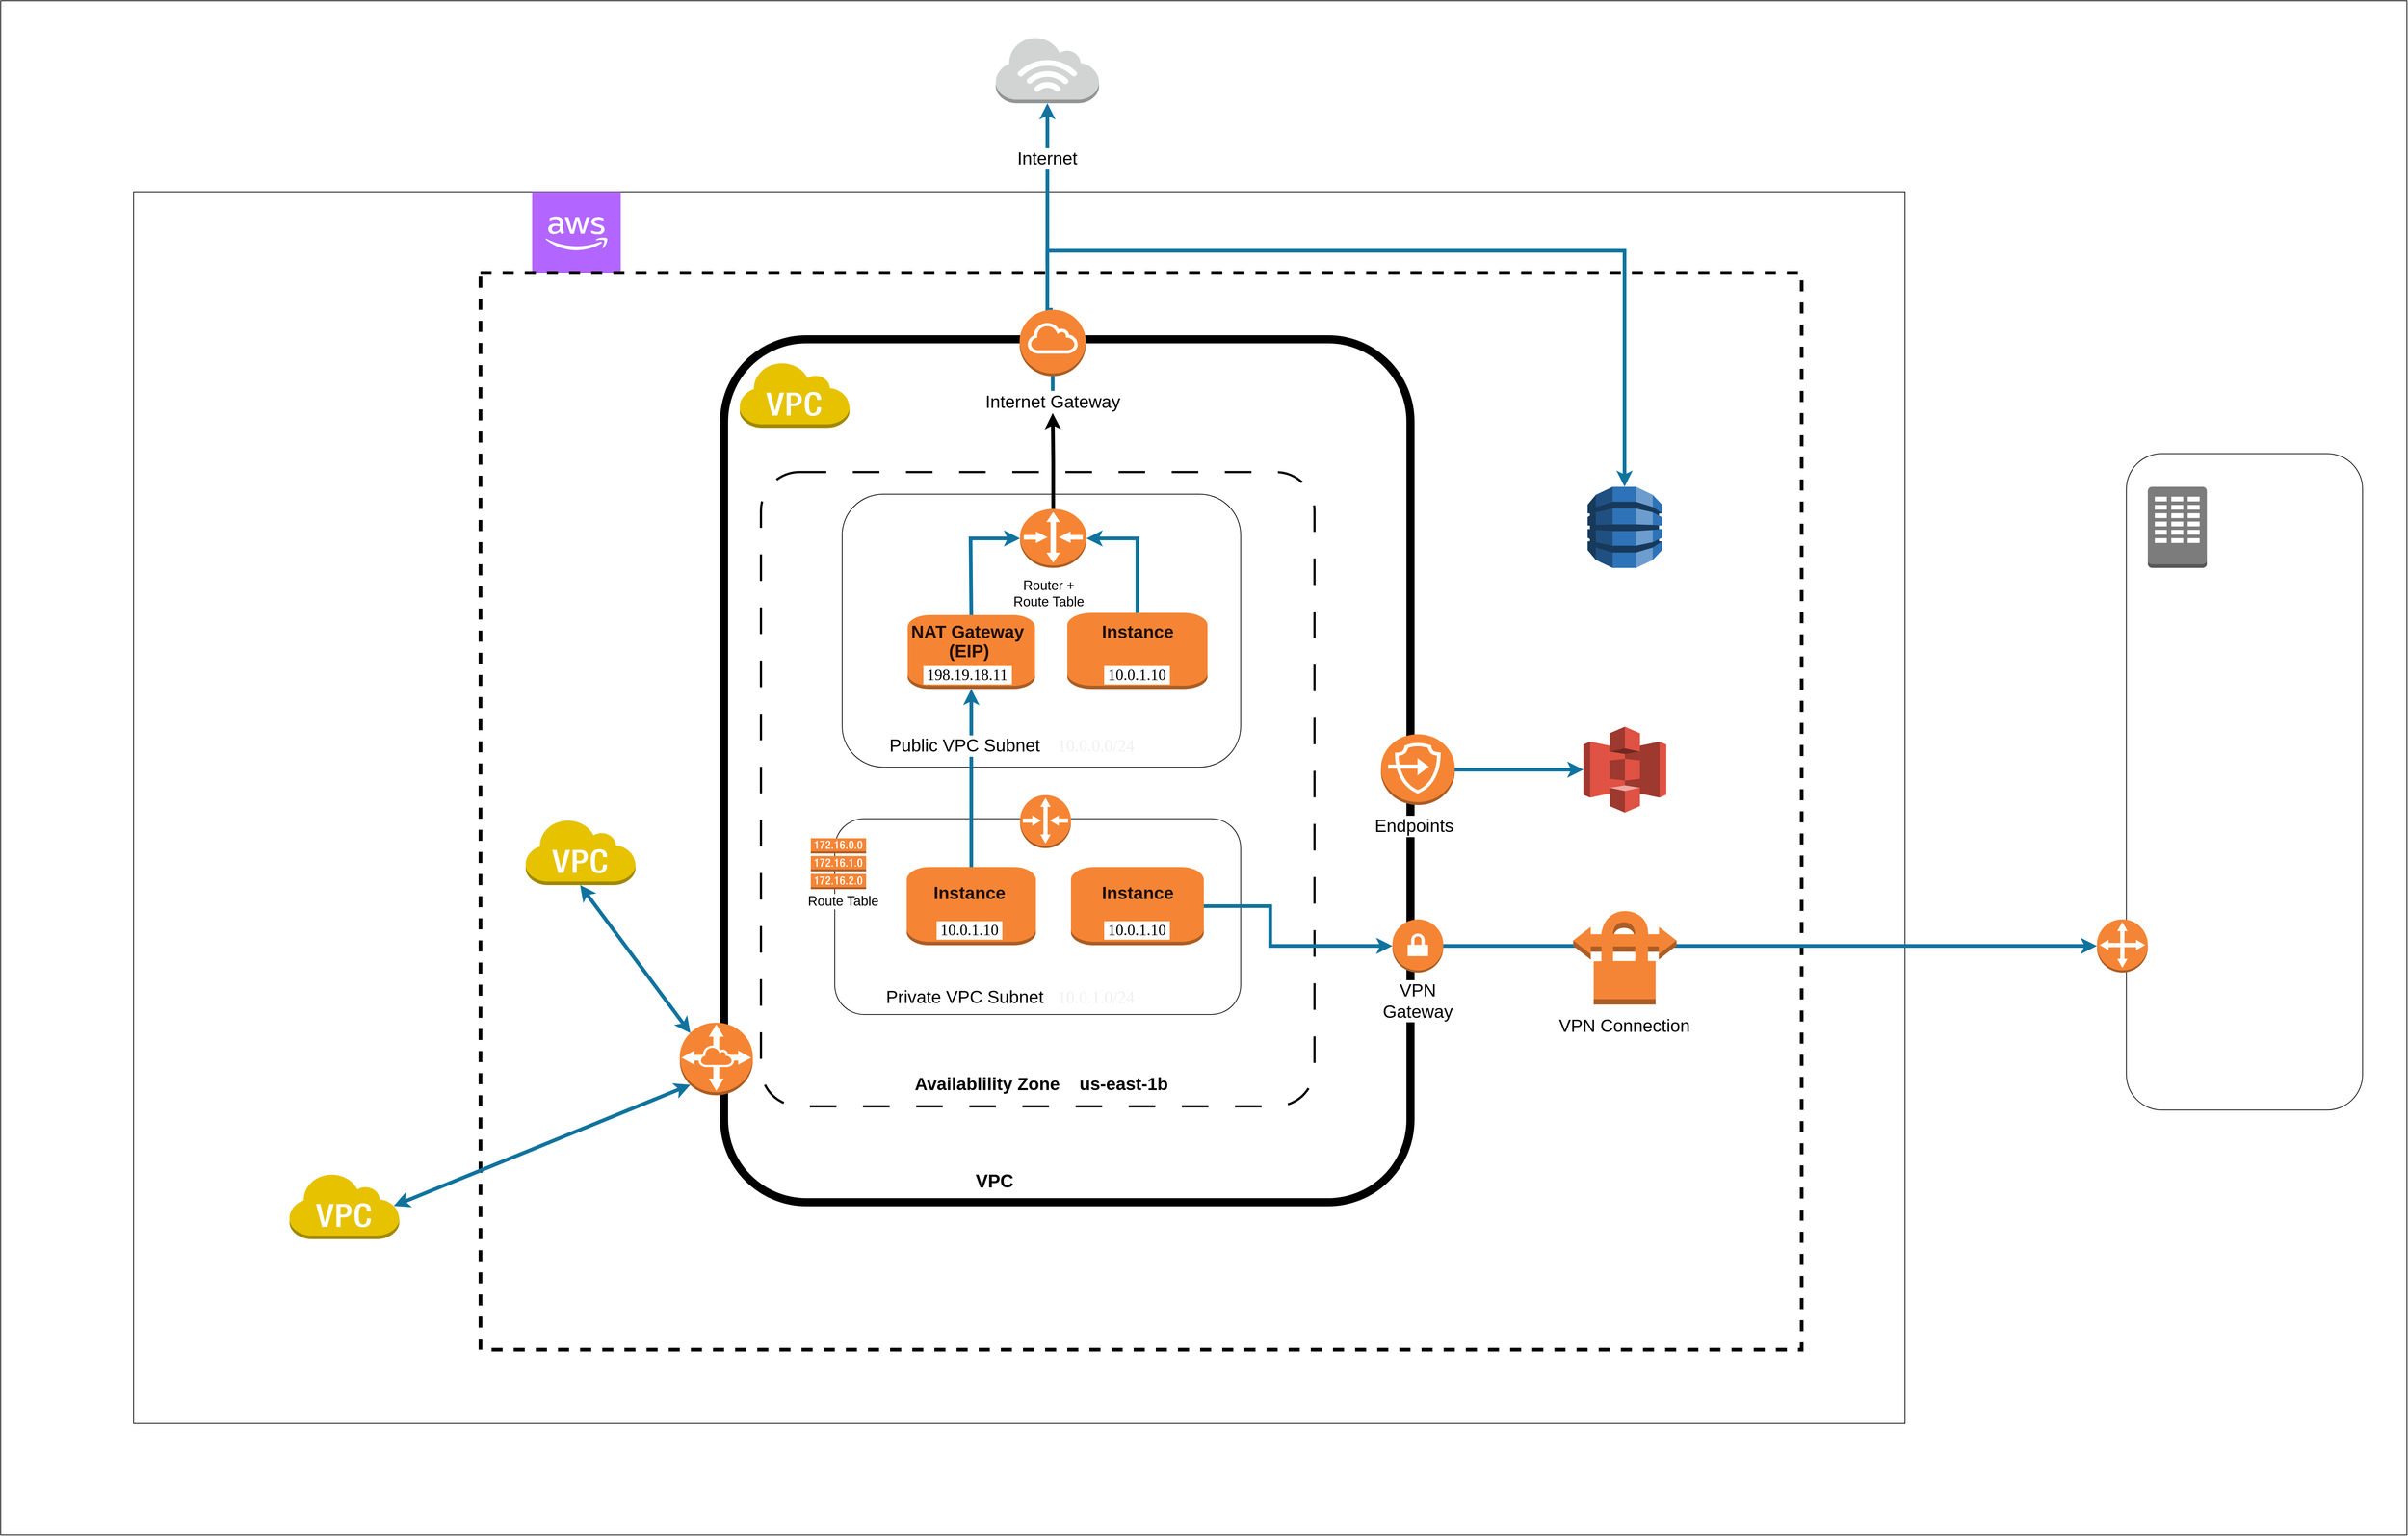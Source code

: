 <mxfile version="20.8.10" type="device"><diagram name="Page-1" id="URn1iFAqSLyR7qsooxWt"><mxGraphModel dx="3119" dy="2583" grid="1" gridSize="10" guides="1" tooltips="1" connect="1" arrows="1" fold="1" page="1" pageScale="1" pageWidth="850" pageHeight="1100" math="0" shadow="0"><root><mxCell id="0"/><mxCell id="1" parent="0"/><mxCell id="OFuZoDjixB0MtBA0XgPC-72" value="" style="rounded=0;whiteSpace=wrap;html=1;labelBackgroundColor=default;labelBorderColor=default;strokeColor=#040301;fontFamily=Helvetica;fontSize=18;fontColor=#FFFFFF;movable=1;resizable=1;rotatable=1;deletable=1;editable=1;connectable=1;" vertex="1" parent="1"><mxGeometry x="-840" y="-539" width="3260" height="2080" as="geometry"/></mxCell><mxCell id="OFuZoDjixB0MtBA0XgPC-3" value="s" style="rounded=0;whiteSpace=wrap;html=1;movable=1;resizable=1;rotatable=1;deletable=1;editable=1;connectable=1;" vertex="1" parent="1"><mxGeometry x="-660" y="-280" width="2400" height="1670" as="geometry"/></mxCell><mxCell id="OFuZoDjixB0MtBA0XgPC-1" value="" style="outlineConnect=0;dashed=0;verticalLabelPosition=bottom;verticalAlign=top;align=center;html=1;shape=mxgraph.aws3.cloud_2;fillColor=#B266FF;gradientColor=none;movable=1;resizable=1;rotatable=1;deletable=1;editable=1;connectable=1;" vertex="1" parent="1"><mxGeometry x="-120" y="-280" width="120" height="110" as="geometry"/></mxCell><mxCell id="OFuZoDjixB0MtBA0XgPC-4" value="" style="rounded=0;whiteSpace=wrap;html=1;dashed=1;perimeterSpacing=2;strokeWidth=5;movable=1;resizable=1;rotatable=1;deletable=1;editable=1;connectable=1;" vertex="1" parent="1"><mxGeometry x="-190" y="-170" width="1790" height="1460" as="geometry"/></mxCell><mxCell id="OFuZoDjixB0MtBA0XgPC-8" value="" style="outlineConnect=0;dashed=0;verticalLabelPosition=bottom;verticalAlign=top;align=center;html=1;shape=mxgraph.aws3.internet_3;fillColor=#D2D3D3;gradientColor=none;movable=1;resizable=1;rotatable=1;deletable=1;editable=1;connectable=1;" vertex="1" parent="1"><mxGeometry x="508.16" y="-490" width="139.87" height="90" as="geometry"/></mxCell><mxCell id="OFuZoDjixB0MtBA0XgPC-13" value="s" style="rounded=1;whiteSpace=wrap;html=1;fontFamily=VT323;fontSource=https%3A%2F%2Ffonts.googleapis.com%2Fcss%3Ffamily%3DVT323;arcSize=12;strokeWidth=11;movable=1;resizable=1;rotatable=1;deletable=1;editable=1;connectable=1;" vertex="1" parent="1"><mxGeometry x="140" y="-80" width="930" height="1170" as="geometry"/></mxCell><mxCell id="OFuZoDjixB0MtBA0XgPC-14" value="" style="outlineConnect=0;dashed=0;verticalLabelPosition=bottom;verticalAlign=top;align=center;html=1;shape=mxgraph.aws3.virtual_private_cloud;fillColor=#E6C200;fontColor=#000000;strokeColor=#E6C200;movable=1;resizable=1;rotatable=1;deletable=1;editable=1;connectable=1;" vertex="1" parent="1"><mxGeometry x="160" y="-50" width="150" height="90" as="geometry"/></mxCell><mxCell id="OFuZoDjixB0MtBA0XgPC-15" value="" style="rounded=1;whiteSpace=wrap;html=1;dashed=1;dashPattern=12 12;arcSize=7;strokeWidth=3;movable=1;resizable=1;rotatable=1;deletable=1;editable=1;connectable=1;" vertex="1" parent="1"><mxGeometry x="190" y="100" width="750" height="860" as="geometry"/></mxCell><mxCell id="OFuZoDjixB0MtBA0XgPC-17" value="" style="rounded=1;whiteSpace=wrap;html=1;movable=1;resizable=1;rotatable=1;deletable=1;editable=1;connectable=1;" vertex="1" parent="1"><mxGeometry x="290" y="570" width="550" height="265.5" as="geometry"/></mxCell><mxCell id="OFuZoDjixB0MtBA0XgPC-16" value="" style="rounded=1;whiteSpace=wrap;html=1;movable=1;resizable=1;rotatable=1;deletable=1;editable=1;connectable=1;" vertex="1" parent="1"><mxGeometry x="300" y="130" width="540" height="370" as="geometry"/></mxCell><mxCell id="OFuZoDjixB0MtBA0XgPC-19" value="Private VPC Subnet&amp;nbsp;" style="text;html=1;strokeColor=none;fillColor=none;align=center;verticalAlign=middle;whiteSpace=wrap;rounded=0;strokeWidth=2;fontSize=24;movable=1;resizable=1;rotatable=1;deletable=1;editable=1;connectable=1;" vertex="1" parent="1"><mxGeometry x="349.25" y="802" width="240.75" height="20" as="geometry"/></mxCell><mxCell id="OFuZoDjixB0MtBA0XgPC-20" value="" style="outlineConnect=0;dashed=0;verticalLabelPosition=bottom;verticalAlign=top;align=center;html=1;shape=mxgraph.aws3.instance;fillColor=#F58534;gradientColor=none;movable=1;resizable=1;rotatable=1;deletable=1;editable=1;connectable=1;" vertex="1" parent="1"><mxGeometry x="388.75" y="294" width="172.5" height="100" as="geometry"/></mxCell><mxCell id="OFuZoDjixB0MtBA0XgPC-22" value="&lt;font color=&quot;#210d0d&quot; style=&quot;font-size: 24px;&quot;&gt;&lt;b style=&quot;font-size: 24px;&quot;&gt;NAT Gateway&lt;/b&gt;&lt;/font&gt;" style="text;html=1;align=center;verticalAlign=middle;whiteSpace=wrap;rounded=0;fontSize=24;movable=1;resizable=1;rotatable=1;deletable=1;editable=1;connectable=1;" vertex="1" parent="1"><mxGeometry x="384.61" y="306.5" width="170" height="21" as="geometry"/></mxCell><mxCell id="OFuZoDjixB0MtBA0XgPC-24" value="&lt;font color=&quot;#210d0d&quot; style=&quot;font-size: 24px;&quot;&gt;&lt;b style=&quot;font-size: 24px;&quot;&gt;(EIP)&lt;/b&gt;&lt;/font&gt;" style="text;html=1;align=center;verticalAlign=middle;whiteSpace=wrap;rounded=0;fontSize=24;movable=1;resizable=1;rotatable=1;deletable=1;editable=1;connectable=1;" vertex="1" parent="1"><mxGeometry x="446.45" y="337" width="52.11" height="11" as="geometry"/></mxCell><mxCell id="OFuZoDjixB0MtBA0XgPC-25" value="" style="outlineConnect=0;dashed=0;verticalLabelPosition=bottom;verticalAlign=top;align=center;html=1;shape=mxgraph.aws3.instance;fillColor=#F58534;gradientColor=none;movable=1;resizable=1;rotatable=1;deletable=1;editable=1;connectable=1;" vertex="1" parent="1"><mxGeometry x="605" y="291" width="190" height="103" as="geometry"/></mxCell><mxCell id="OFuZoDjixB0MtBA0XgPC-6" value="Availablility Zone&amp;nbsp; &amp;nbsp; us-east-1b" style="text;html=1;strokeColor=none;fillColor=none;align=center;verticalAlign=middle;whiteSpace=wrap;rounded=0;fontStyle=1;fontSize=24;movable=1;resizable=1;rotatable=1;deletable=1;editable=1;connectable=1;" vertex="1" parent="1"><mxGeometry x="397.12" y="920" width="345.76" height="20" as="geometry"/></mxCell><mxCell id="OFuZoDjixB0MtBA0XgPC-28" value="&lt;font size=&quot;1&quot; color=&quot;#210d0d&quot;&gt;&lt;b style=&quot;font-size: 24px;&quot;&gt;Instance&lt;/b&gt;&lt;/font&gt;" style="text;html=1;align=center;verticalAlign=middle;whiteSpace=wrap;rounded=0;movable=1;resizable=1;rotatable=1;deletable=1;editable=1;connectable=1;" vertex="1" parent="1"><mxGeometry x="657.5" y="306.5" width="85" height="21" as="geometry"/></mxCell><mxCell id="OFuZoDjixB0MtBA0XgPC-30" value="&lt;font style=&quot;font-size: 21px;&quot;&gt;&amp;nbsp;10.0.1.10&amp;nbsp;&lt;br style=&quot;font-size: 21px;&quot;&gt;&lt;/font&gt;" style="text;html=1;strokeColor=none;fillColor=none;align=center;verticalAlign=middle;whiteSpace=wrap;rounded=0;labelBackgroundColor=default;fontFamily=VT323;fontSource=https%3A%2F%2Ffonts.googleapis.com%2Fcss%3Ffamily%3DVT323;fontSize=21;movable=1;resizable=1;rotatable=1;deletable=1;editable=1;connectable=1;" vertex="1" parent="1"><mxGeometry x="664.35" y="369.75" width="71.31" height="11" as="geometry"/></mxCell><mxCell id="OFuZoDjixB0MtBA0XgPC-32" value="&lt;font style=&quot;font-size: 21px;&quot;&gt;&amp;nbsp;198.19.18.11&amp;nbsp;&lt;br style=&quot;font-size: 21px;&quot;&gt;&lt;/font&gt;" style="text;html=1;strokeColor=none;fillColor=none;align=center;verticalAlign=middle;whiteSpace=wrap;rounded=0;labelBackgroundColor=default;fontFamily=VT323;fontSource=https%3A%2F%2Ffonts.googleapis.com%2Fcss%3Ffamily%3DVT323;fontSize=21;movable=1;resizable=1;rotatable=1;deletable=1;editable=1;connectable=1;" vertex="1" parent="1"><mxGeometry x="433.96" y="369.75" width="71.31" height="11" as="geometry"/></mxCell><mxCell id="OFuZoDjixB0MtBA0XgPC-33" value="10.0.0.0/24" style="text;html=1;strokeColor=none;fillColor=none;align=center;verticalAlign=middle;whiteSpace=wrap;rounded=0;fontSize=23;fontFamily=VT323;fontColor=#F0F0F0;labelBackgroundColor=default;movable=1;resizable=1;rotatable=1;deletable=1;editable=1;connectable=1;" vertex="1" parent="1"><mxGeometry x="613.53" y="461.5" width="60" height="18" as="geometry"/></mxCell><mxCell id="OFuZoDjixB0MtBA0XgPC-34" value="10.0.1.0/24" style="text;html=1;strokeColor=none;fillColor=none;align=center;verticalAlign=middle;whiteSpace=wrap;rounded=0;fontSize=23;fontFamily=VT323;fontColor=#F0F0F0;labelBackgroundColor=default;movable=1;resizable=1;rotatable=1;deletable=1;editable=1;connectable=1;" vertex="1" parent="1"><mxGeometry x="613.53" y="803" width="60" height="18" as="geometry"/></mxCell><mxCell id="OFuZoDjixB0MtBA0XgPC-36" value="" style="outlineConnect=0;dashed=0;verticalLabelPosition=bottom;verticalAlign=top;align=center;html=1;shape=mxgraph.aws3.instance;fillColor=#F58534;gradientColor=none;movable=1;resizable=1;rotatable=1;deletable=1;editable=1;connectable=1;" vertex="1" parent="1"><mxGeometry x="387.5" y="635.5" width="175" height="106" as="geometry"/></mxCell><mxCell id="OFuZoDjixB0MtBA0XgPC-37" value="&lt;font color=&quot;#210d0d&quot; style=&quot;font-size: 24px;&quot;&gt;&lt;b style=&quot;font-size: 24px;&quot;&gt;Instance&lt;/b&gt;&lt;/font&gt;" style="text;html=1;align=center;verticalAlign=middle;whiteSpace=wrap;rounded=0;fontSize=24;movable=1;resizable=1;rotatable=1;deletable=1;editable=1;connectable=1;" vertex="1" parent="1"><mxGeometry x="430" y="660" width="85" height="21" as="geometry"/></mxCell><mxCell id="OFuZoDjixB0MtBA0XgPC-38" value="&lt;font style=&quot;font-size: 21px;&quot;&gt;&amp;nbsp;10.0.1.10&amp;nbsp;&lt;br style=&quot;font-size: 21px;&quot;&gt;&lt;/font&gt;" style="text;html=1;strokeColor=none;fillColor=none;align=center;verticalAlign=middle;whiteSpace=wrap;rounded=0;labelBackgroundColor=default;fontFamily=VT323;fontSource=https%3A%2F%2Ffonts.googleapis.com%2Fcss%3Ffamily%3DVT323;fontSize=21;movable=1;resizable=1;rotatable=1;deletable=1;editable=1;connectable=1;" vertex="1" parent="1"><mxGeometry x="436.85" y="715.5" width="71.31" height="11" as="geometry"/></mxCell><mxCell id="OFuZoDjixB0MtBA0XgPC-115" style="edgeStyle=orthogonalEdgeStyle;rounded=0;orthogonalLoop=1;jettySize=auto;html=1;exitX=1;exitY=0.5;exitDx=0;exitDy=0;exitPerimeter=0;entryX=0;entryY=0.5;entryDx=0;entryDy=0;entryPerimeter=0;strokeWidth=5;fontFamily=Helvetica;fontSize=24;fontColor=#FFFFFF;fillColor=#b1ddf0;strokeColor=#10739e;movable=1;resizable=1;rotatable=1;deletable=1;editable=1;connectable=1;" edge="1" parent="1" source="OFuZoDjixB0MtBA0XgPC-46" target="OFuZoDjixB0MtBA0XgPC-51"><mxGeometry relative="1" as="geometry"><Array as="points"><mxPoint x="880" y="689"/><mxPoint x="880" y="743"/></Array></mxGeometry></mxCell><mxCell id="OFuZoDjixB0MtBA0XgPC-46" value="" style="outlineConnect=0;dashed=0;verticalLabelPosition=bottom;verticalAlign=top;align=center;html=1;shape=mxgraph.aws3.instance;fillColor=#F58534;gradientColor=none;movable=1;resizable=1;rotatable=1;deletable=1;editable=1;connectable=1;" vertex="1" parent="1"><mxGeometry x="610" y="635.5" width="180" height="106" as="geometry"/></mxCell><mxCell id="OFuZoDjixB0MtBA0XgPC-47" value="&lt;font style=&quot;font-size: 21px;&quot;&gt;&amp;nbsp;10.0.1.10&amp;nbsp;&lt;br style=&quot;font-size: 21px;&quot;&gt;&lt;/font&gt;" style="text;html=1;strokeColor=none;fillColor=none;align=center;verticalAlign=middle;whiteSpace=wrap;rounded=0;labelBackgroundColor=default;fontFamily=VT323;fontSource=https%3A%2F%2Ffonts.googleapis.com%2Fcss%3Ffamily%3DVT323;fontSize=21;movable=1;resizable=1;rotatable=1;deletable=1;editable=1;connectable=1;" vertex="1" parent="1"><mxGeometry x="664.35" y="715.5" width="71.31" height="11" as="geometry"/></mxCell><mxCell id="OFuZoDjixB0MtBA0XgPC-48" value="&lt;font color=&quot;#210d0d&quot; style=&quot;font-size: 24px;&quot;&gt;&lt;b style=&quot;font-size: 24px;&quot;&gt;Instance&lt;/b&gt;&lt;/font&gt;" style="text;html=1;align=center;verticalAlign=middle;whiteSpace=wrap;rounded=0;fontSize=24;movable=1;resizable=1;rotatable=1;deletable=1;editable=1;connectable=1;" vertex="1" parent="1"><mxGeometry x="657.5" y="660" width="85" height="21" as="geometry"/></mxCell><mxCell id="OFuZoDjixB0MtBA0XgPC-49" value="" style="outlineConnect=0;dashed=0;verticalLabelPosition=bottom;verticalAlign=top;align=center;html=1;shape=mxgraph.aws3.dynamo_db;fillColor=#2E73B8;gradientColor=none;labelBackgroundColor=#fcfcfc;labelBorderColor=default;fontFamily=VT323;fontSource=https%3A%2F%2Ffonts.googleapis.com%2Fcss%3Ffamily%3DVT323;fontSize=18;fontColor=#050000;movable=1;resizable=1;rotatable=1;deletable=1;editable=1;connectable=1;" vertex="1" parent="1"><mxGeometry x="1309.99" y="120" width="100.94" height="110" as="geometry"/></mxCell><mxCell id="OFuZoDjixB0MtBA0XgPC-50" value="" style="outlineConnect=0;dashed=0;verticalLabelPosition=bottom;verticalAlign=top;align=center;html=1;shape=mxgraph.aws3.s3;fillColor=#E05243;gradientColor=none;labelBackgroundColor=#fcfcfc;labelBorderColor=default;fontFamily=VT323;fontSource=https%3A%2F%2Ffonts.googleapis.com%2Fcss%3Ffamily%3DVT323;fontSize=18;fontColor=#050000;movable=1;resizable=1;rotatable=1;deletable=1;editable=1;connectable=1;" vertex="1" parent="1"><mxGeometry x="1304.34" y="445.25" width="112.25" height="116.5" as="geometry"/></mxCell><mxCell id="OFuZoDjixB0MtBA0XgPC-63" style="edgeStyle=orthogonalEdgeStyle;rounded=0;orthogonalLoop=1;jettySize=auto;html=1;exitX=1;exitY=0.5;exitDx=0;exitDy=0;exitPerimeter=0;entryX=0;entryY=0.5;entryDx=0;entryDy=0;entryPerimeter=0;fontFamily=VT323;fontSource=https%3A%2F%2Ffonts.googleapis.com%2Fcss%3Ffamily%3DVT323;fontSize=22;fontColor=#FFFFFF;fontStyle=1;strokeWidth=5;fillColor=#b1ddf0;strokeColor=#10739e;movable=1;resizable=1;rotatable=1;deletable=1;editable=1;connectable=1;" edge="1" parent="1" source="OFuZoDjixB0MtBA0XgPC-51" target="OFuZoDjixB0MtBA0XgPC-53"><mxGeometry relative="1" as="geometry"/></mxCell><mxCell id="OFuZoDjixB0MtBA0XgPC-51" value="" style="outlineConnect=0;dashed=0;verticalLabelPosition=bottom;verticalAlign=top;align=center;html=1;shape=mxgraph.aws3.vpn_gateway;fillColor=#F58534;gradientColor=none;labelBackgroundColor=#fcfcfc;labelBorderColor=default;fontFamily=VT323;fontSource=https%3A%2F%2Ffonts.googleapis.com%2Fcss%3Ffamily%3DVT323;fontSize=18;fontColor=#050000;movable=1;resizable=1;rotatable=1;deletable=1;editable=1;connectable=1;" vertex="1" parent="1"><mxGeometry x="1045.5" y="706.5" width="69" height="72" as="geometry"/></mxCell><mxCell id="OFuZoDjixB0MtBA0XgPC-52" value="" style="outlineConnect=0;dashed=0;verticalLabelPosition=bottom;verticalAlign=top;align=center;html=1;shape=mxgraph.aws3.vpn_connection;fillColor=#F58536;gradientColor=none;labelBackgroundColor=#fcfcfc;labelBorderColor=default;fontFamily=VT323;fontSource=https%3A%2F%2Ffonts.googleapis.com%2Fcss%3Ffamily%3DVT323;fontSize=18;fontColor=#050000;movable=1;resizable=1;rotatable=1;deletable=1;editable=1;connectable=1;" vertex="1" parent="1"><mxGeometry x="1290.47" y="692" width="140" height="130" as="geometry"/></mxCell><mxCell id="OFuZoDjixB0MtBA0XgPC-54" value="" style="rounded=1;whiteSpace=wrap;html=1;labelBackgroundColor=#fcfcfc;labelBorderColor=default;fontFamily=VT323;fontSource=https%3A%2F%2Ffonts.googleapis.com%2Fcss%3Ffamily%3DVT323;fontSize=18;fontColor=#050000;movable=1;resizable=1;rotatable=1;deletable=1;editable=1;connectable=1;" vertex="1" parent="1"><mxGeometry x="2040" y="75" width="320" height="890" as="geometry"/></mxCell><mxCell id="OFuZoDjixB0MtBA0XgPC-53" value="" style="outlineConnect=0;dashed=0;verticalLabelPosition=bottom;verticalAlign=top;align=center;html=1;shape=mxgraph.aws3.customer_gateway;fillColor=#F58536;gradientColor=none;labelBackgroundColor=#fcfcfc;labelBorderColor=default;fontFamily=VT323;fontSource=https%3A%2F%2Ffonts.googleapis.com%2Fcss%3Ffamily%3DVT323;fontSize=18;fontColor=#050000;movable=1;resizable=1;rotatable=1;deletable=1;editable=1;connectable=1;" vertex="1" parent="1"><mxGeometry x="2000" y="706.5" width="69" height="72" as="geometry"/></mxCell><mxCell id="OFuZoDjixB0MtBA0XgPC-57" value="" style="outlineConnect=0;dashed=0;verticalLabelPosition=bottom;verticalAlign=top;align=center;html=1;shape=mxgraph.aws3.route_table;fillColor=#F58536;gradientColor=none;labelBackgroundColor=#fcfcfc;labelBorderColor=default;fontFamily=VT323;fontSource=https%3A%2F%2Ffonts.googleapis.com%2Fcss%3Ffamily%3DVT323;fontSize=18;fontColor=#050000;movable=1;resizable=1;rotatable=1;deletable=1;editable=1;connectable=1;" vertex="1" parent="1"><mxGeometry x="257.5" y="596.5" width="75" height="69" as="geometry"/></mxCell><mxCell id="OFuZoDjixB0MtBA0XgPC-58" value="VPC&amp;nbsp;" style="text;html=1;strokeColor=none;fillColor=none;align=center;verticalAlign=middle;whiteSpace=wrap;rounded=0;fontStyle=1;fontSize=25;movable=1;resizable=1;rotatable=1;deletable=1;editable=1;connectable=1;" vertex="1" parent="1"><mxGeometry x="486.81" y="1050" width="46.41" height="20" as="geometry"/></mxCell><mxCell id="OFuZoDjixB0MtBA0XgPC-60" value="10.0.0.0/16" style="text;html=1;strokeColor=none;fillColor=none;align=center;verticalAlign=middle;whiteSpace=wrap;rounded=0;fontSize=32;fontFamily=VT323;fontColor=#FFFFFF;movable=1;resizable=1;rotatable=1;deletable=1;editable=1;connectable=1;" vertex="1" parent="1"><mxGeometry x="591.03" y="1045" width="105" height="30" as="geometry"/></mxCell><mxCell id="OFuZoDjixB0MtBA0XgPC-69" value="Route Table" style="text;html=1;fillColor=none;align=center;verticalAlign=middle;whiteSpace=wrap;rounded=0;fontSize=18;fontFamily=Helvetica;labelBackgroundColor=default;movable=1;resizable=1;rotatable=1;deletable=1;editable=1;connectable=1;" vertex="1" parent="1"><mxGeometry x="250" y="666.5" width="102.5" height="30" as="geometry"/></mxCell><mxCell id="OFuZoDjixB0MtBA0XgPC-82" value="Router + Route Table" style="text;html=1;fillColor=none;align=center;verticalAlign=middle;whiteSpace=wrap;rounded=0;fontSize=18;fontFamily=Helvetica;labelBackgroundColor=default;movable=1;resizable=1;rotatable=1;deletable=1;editable=1;connectable=1;" vertex="1" parent="1"><mxGeometry x="528.5" y="250" width="101.5" height="30" as="geometry"/></mxCell><mxCell id="OFuZoDjixB0MtBA0XgPC-84" value="us-east1-region" style="text;html=1;strokeColor=none;fillColor=none;align=center;verticalAlign=middle;whiteSpace=wrap;rounded=0;fontSize=24;fontFamily=Helvetica;fontColor=#FFFFFF;movable=1;resizable=1;rotatable=1;deletable=1;editable=1;connectable=1;" vertex="1" parent="1"><mxGeometry x="692.82" y="1230" width="234.35" height="30" as="geometry"/></mxCell><mxCell id="OFuZoDjixB0MtBA0XgPC-90" style="edgeStyle=orthogonalEdgeStyle;rounded=0;orthogonalLoop=1;jettySize=auto;html=1;exitX=1;exitY=0.5;exitDx=0;exitDy=0;exitPerimeter=0;entryX=0.5;entryY=1;entryDx=0;entryDy=0;fontFamily=VT323;fontSource=https%3A%2F%2Ffonts.googleapis.com%2Fcss%3Ffamily%3DVT323;fontSize=22;fontColor=#FFFFFF;fontStyle=1;strokeWidth=5;fillColor=#b1ddf0;strokeColor=#10739e;entryPerimeter=0;startArrow=none;movable=1;resizable=1;rotatable=1;deletable=1;editable=1;connectable=1;" edge="1" parent="1" source="OFuZoDjixB0MtBA0XgPC-9" target="OFuZoDjixB0MtBA0XgPC-8"><mxGeometry relative="1" as="geometry"><mxPoint x="579.0" y="50.0" as="sourcePoint"/><mxPoint x="970" y="50.0" as="targetPoint"/><Array as="points"><mxPoint x="578" y="-325"/></Array></mxGeometry></mxCell><mxCell id="OFuZoDjixB0MtBA0XgPC-94" style="edgeStyle=orthogonalEdgeStyle;rounded=0;orthogonalLoop=1;jettySize=auto;html=1;exitX=0.5;exitY=0;exitDx=0;exitDy=0;exitPerimeter=0;entryX=0.5;entryY=1;entryDx=0;entryDy=0;entryPerimeter=0;fontFamily=VT323;fontSource=https%3A%2F%2Ffonts.googleapis.com%2Fcss%3Ffamily%3DVT323;fontSize=22;fontColor=#FFFFFF;fontStyle=1;strokeWidth=5;fillColor=#b1ddf0;strokeColor=#10739e;movable=1;resizable=1;rotatable=1;deletable=1;editable=1;connectable=1;" edge="1" parent="1" source="OFuZoDjixB0MtBA0XgPC-36" target="OFuZoDjixB0MtBA0XgPC-20"><mxGeometry relative="1" as="geometry"><mxPoint x="436.85" y="579.23" as="sourcePoint"/><mxPoint x="867.85" y="579.23" as="targetPoint"/></mxGeometry></mxCell><mxCell id="OFuZoDjixB0MtBA0XgPC-18" value="Public VPC Subnet&amp;nbsp;" style="text;html=1;strokeColor=none;fillColor=none;align=center;verticalAlign=middle;whiteSpace=wrap;rounded=0;fontSize=24;labelBackgroundColor=default;movable=1;resizable=1;rotatable=1;deletable=1;editable=1;connectable=1;" vertex="1" parent="1"><mxGeometry x="352.13" y="455.5" width="235" height="30" as="geometry"/></mxCell><mxCell id="OFuZoDjixB0MtBA0XgPC-95" value="" style="edgeStyle=orthogonalEdgeStyle;rounded=0;orthogonalLoop=1;jettySize=auto;html=1;exitX=0.5;exitY=0;exitDx=0;exitDy=0;exitPerimeter=0;entryX=0.5;entryY=1;entryDx=0;entryDy=0;fontFamily=VT323;fontSource=https%3A%2F%2Ffonts.googleapis.com%2Fcss%3Ffamily%3DVT323;fontSize=22;fontColor=#FFFFFF;fontStyle=1;strokeWidth=5;fillColor=#b1ddf0;strokeColor=#10739e;entryPerimeter=0;endArrow=none;startArrow=none;movable=1;resizable=1;rotatable=1;deletable=1;editable=1;connectable=1;" edge="1" parent="1" source="OFuZoDjixB0MtBA0XgPC-10" target="OFuZoDjixB0MtBA0XgPC-9"><mxGeometry relative="1" as="geometry"><mxPoint x="579.0" y="50.0" as="sourcePoint"/><mxPoint x="578.095" y="-400" as="targetPoint"/><Array as="points"><mxPoint x="578" y="-40"/><mxPoint x="578" y="-40"/></Array></mxGeometry></mxCell><mxCell id="OFuZoDjixB0MtBA0XgPC-9" value="&lt;font style=&quot;font-size: 24px;&quot;&gt;Internet&lt;/font&gt;" style="text;html=1;strokeColor=none;fillColor=none;align=center;verticalAlign=middle;whiteSpace=wrap;rounded=0;labelBackgroundColor=default;movable=1;resizable=1;rotatable=1;deletable=1;editable=1;connectable=1;" vertex="1" parent="1"><mxGeometry x="548.1" y="-340" width="60" height="30" as="geometry"/></mxCell><mxCell id="OFuZoDjixB0MtBA0XgPC-96" value="" style="edgeStyle=orthogonalEdgeStyle;rounded=0;orthogonalLoop=1;jettySize=auto;html=1;exitX=0.5;exitY=0;exitDx=0;exitDy=0;entryX=0.5;entryY=1;entryDx=0;entryDy=0;fontFamily=VT323;fontSource=https%3A%2F%2Ffonts.googleapis.com%2Fcss%3Ffamily%3DVT323;fontSize=22;fontColor=#FFFFFF;fontStyle=1;strokeWidth=5;fillColor=#b1ddf0;strokeColor=#10739e;entryPerimeter=0;endArrow=none;movable=1;resizable=1;rotatable=1;deletable=1;editable=1;connectable=1;" edge="1" parent="1" source="OFuZoDjixB0MtBA0XgPC-12" target="OFuZoDjixB0MtBA0XgPC-10"><mxGeometry relative="1" as="geometry"><mxPoint x="579.0" y="50.0" as="sourcePoint"/><mxPoint x="578.1" y="-310" as="targetPoint"/></mxGeometry></mxCell><mxCell id="OFuZoDjixB0MtBA0XgPC-10" value="" style="outlineConnect=0;dashed=0;verticalLabelPosition=bottom;verticalAlign=top;align=center;html=1;shape=mxgraph.aws3.internet_gateway;fillColor=#F58534;gradientColor=none;movable=1;resizable=1;rotatable=1;deletable=1;editable=1;connectable=1;" vertex="1" parent="1"><mxGeometry x="540.45" y="-120" width="89.75" height="90" as="geometry"/></mxCell><mxCell id="OFuZoDjixB0MtBA0XgPC-97" style="edgeStyle=orthogonalEdgeStyle;rounded=0;orthogonalLoop=1;jettySize=auto;html=1;fontFamily=VT323;fontSource=https%3A%2F%2Ffonts.googleapis.com%2Fcss%3Ffamily%3DVT323;fontSize=22;fontColor=#FFFFFF;fontStyle=1;strokeWidth=5;fillColor=#b1ddf0;strokeColor=#10739e;movable=1;resizable=1;rotatable=1;deletable=1;editable=1;connectable=1;" edge="1" parent="1" target="OFuZoDjixB0MtBA0XgPC-49"><mxGeometry relative="1" as="geometry"><mxPoint x="578" y="-180" as="sourcePoint"/><mxPoint x="1009" y="-150" as="targetPoint"/><Array as="points"><mxPoint x="578" y="-200"/><mxPoint x="1360" y="-200"/></Array></mxGeometry></mxCell><mxCell id="OFuZoDjixB0MtBA0XgPC-98" style="edgeStyle=orthogonalEdgeStyle;rounded=0;orthogonalLoop=1;jettySize=auto;html=1;exitX=1;exitY=0.5;exitDx=0;exitDy=0;exitPerimeter=0;entryX=0;entryY=0.5;entryDx=0;entryDy=0;entryPerimeter=0;fontFamily=VT323;fontSource=https%3A%2F%2Ffonts.googleapis.com%2Fcss%3Ffamily%3DVT323;fontSize=22;fontColor=#FFFFFF;fontStyle=1;strokeWidth=5;fillColor=#b1ddf0;strokeColor=#10739e;startArrow=none;movable=1;resizable=1;rotatable=1;deletable=1;editable=1;connectable=1;" edge="1" parent="1" source="OFuZoDjixB0MtBA0XgPC-55" target="OFuZoDjixB0MtBA0XgPC-50"><mxGeometry relative="1" as="geometry"><mxPoint x="1070" y="502.07" as="sourcePoint"/><mxPoint x="2015.5" y="502.07" as="targetPoint"/></mxGeometry></mxCell><mxCell id="OFuZoDjixB0MtBA0XgPC-12" value="Internet Gateway" style="text;html=1;strokeColor=none;fillColor=none;align=center;verticalAlign=middle;whiteSpace=wrap;rounded=0;fontSize=24;labelBackgroundColor=default;movable=1;resizable=1;rotatable=1;deletable=1;editable=1;connectable=1;" vertex="1" parent="1"><mxGeometry x="477.82" y="-10" width="215" height="30" as="geometry"/></mxCell><mxCell id="OFuZoDjixB0MtBA0XgPC-105" value="&lt;span style=&quot;font-size: 24px;&quot;&gt;Amazon DynamoDB&lt;/span&gt;" style="text;html=1;strokeColor=none;fillColor=none;align=center;verticalAlign=middle;whiteSpace=wrap;rounded=0;fontSize=22;fontFamily=Helvetica;fontColor=#FFFFFF;movable=1;resizable=1;rotatable=1;deletable=1;editable=1;connectable=1;" vertex="1" parent="1"><mxGeometry x="1285.7" y="276.5" width="149.53" height="30" as="geometry"/></mxCell><mxCell id="OFuZoDjixB0MtBA0XgPC-108" value="Endpoints" style="text;html=1;strokeColor=none;fillColor=none;align=center;verticalAlign=middle;whiteSpace=wrap;rounded=0;fontSize=24;labelBackgroundColor=default;movable=1;resizable=1;rotatable=1;deletable=1;editable=1;connectable=1;" vertex="1" parent="1"><mxGeometry x="1010" y="565" width="130" height="30" as="geometry"/></mxCell><mxCell id="OFuZoDjixB0MtBA0XgPC-109" value="VPN Connection" style="text;html=1;strokeColor=none;fillColor=none;align=center;verticalAlign=middle;whiteSpace=wrap;rounded=0;fontSize=24;labelBackgroundColor=default;movable=1;resizable=1;rotatable=1;deletable=1;editable=1;connectable=1;" vertex="1" parent="1"><mxGeometry x="1258.32" y="835.5" width="204.3" height="30" as="geometry"/></mxCell><mxCell id="OFuZoDjixB0MtBA0XgPC-111" value="VPN &lt;br&gt;Gateway" style="text;html=1;strokeColor=none;fillColor=none;align=center;verticalAlign=middle;whiteSpace=wrap;rounded=0;fontSize=24;labelBackgroundColor=default;movable=1;resizable=1;rotatable=1;deletable=1;editable=1;connectable=1;" vertex="1" parent="1"><mxGeometry x="1018.92" y="802" width="122.15" height="30" as="geometry"/></mxCell><mxCell id="OFuZoDjixB0MtBA0XgPC-114" value="&lt;span style=&quot;font-size: 24px;&quot;&gt;Amazon S3&lt;/span&gt;" style="text;html=1;strokeColor=none;fillColor=none;align=center;verticalAlign=middle;whiteSpace=wrap;rounded=0;fontSize=22;fontFamily=Helvetica;fontColor=#FFFFFF;movable=1;resizable=1;rotatable=1;deletable=1;editable=1;connectable=1;" vertex="1" parent="1"><mxGeometry x="1285.7" y="580" width="149.53" height="30" as="geometry"/></mxCell><mxCell id="OFuZoDjixB0MtBA0XgPC-116" value="" style="edgeStyle=orthogonalEdgeStyle;rounded=0;orthogonalLoop=1;jettySize=auto;html=1;exitX=1;exitY=0.5;exitDx=0;exitDy=0;exitPerimeter=0;entryX=0;entryY=0.5;entryDx=0;entryDy=0;entryPerimeter=0;fontFamily=VT323;fontSource=https%3A%2F%2Ffonts.googleapis.com%2Fcss%3Ffamily%3DVT323;fontSize=22;fontColor=#FFFFFF;fontStyle=1;strokeWidth=5;fillColor=#b1ddf0;strokeColor=#10739e;endArrow=none;movable=1;resizable=1;rotatable=1;deletable=1;editable=1;connectable=1;" edge="1" parent="1" target="OFuZoDjixB0MtBA0XgPC-55"><mxGeometry relative="1" as="geometry"><mxPoint x="1070" y="502.07" as="sourcePoint"/><mxPoint x="1304.34" y="503.5" as="targetPoint"/></mxGeometry></mxCell><mxCell id="OFuZoDjixB0MtBA0XgPC-55" value="" style="outlineConnect=0;dashed=0;verticalLabelPosition=bottom;verticalAlign=top;align=center;html=1;shape=mxgraph.aws3.endpoints;fillColor=#F58534;gradientColor=none;labelBackgroundColor=#fcfcfc;labelBorderColor=default;fontFamily=VT323;fontSource=https%3A%2F%2Ffonts.googleapis.com%2Fcss%3Ffamily%3DVT323;fontSize=18;fontColor=#050000;movable=1;resizable=1;rotatable=1;deletable=1;editable=1;connectable=1;" vertex="1" parent="1"><mxGeometry x="1030" y="455.5" width="100" height="96" as="geometry"/></mxCell><mxCell id="OFuZoDjixB0MtBA0XgPC-117" value="" style="outlineConnect=0;dashed=0;verticalLabelPosition=bottom;verticalAlign=top;align=center;html=1;shape=mxgraph.aws3.corporate_data_center;fillColor=#7D7C7C;gradientColor=none;labelBackgroundColor=default;labelBorderColor=default;strokeColor=#E6C200;strokeWidth=5;fontFamily=Helvetica;fontSize=24;fontColor=#FFFFFF;movable=1;resizable=1;rotatable=1;deletable=1;editable=1;connectable=1;" vertex="1" parent="1"><mxGeometry x="2069" y="120" width="80" height="110" as="geometry"/></mxCell><mxCell id="OFuZoDjixB0MtBA0XgPC-118" value="Corportate Data Center" style="text;html=1;strokeColor=none;fillColor=none;align=center;verticalAlign=middle;whiteSpace=wrap;rounded=0;fontSize=24;fontFamily=Helvetica;fontColor=#FFFFFF;movable=1;resizable=1;rotatable=1;deletable=1;editable=1;connectable=1;" vertex="1" parent="1"><mxGeometry x="2010" y="915" width="400" height="30" as="geometry"/></mxCell><mxCell id="OFuZoDjixB0MtBA0XgPC-125" style="edgeStyle=orthogonalEdgeStyle;rounded=0;orthogonalLoop=1;jettySize=auto;html=1;exitX=0.5;exitY=0;exitDx=0;exitDy=0;exitPerimeter=0;strokeWidth=5;fontFamily=Helvetica;fontSize=24;fontColor=#FFFFFF;" edge="1" parent="1" source="OFuZoDjixB0MtBA0XgPC-119" target="OFuZoDjixB0MtBA0XgPC-12"><mxGeometry relative="1" as="geometry"/></mxCell><mxCell id="OFuZoDjixB0MtBA0XgPC-119" value="" style="outlineConnect=0;dashed=0;verticalLabelPosition=bottom;verticalAlign=top;align=center;html=1;shape=mxgraph.aws3.router;fillColor=#F58534;gradientColor=none;labelBackgroundColor=default;labelBorderColor=default;strokeColor=#E6C200;strokeWidth=5;fontFamily=Helvetica;fontSize=24;fontColor=#FFFFFF;" vertex="1" parent="1"><mxGeometry x="541" y="150" width="90" height="80" as="geometry"/></mxCell><mxCell id="OFuZoDjixB0MtBA0XgPC-120" value="" style="outlineConnect=0;dashed=0;verticalLabelPosition=bottom;verticalAlign=top;align=center;html=1;shape=mxgraph.aws3.router;fillColor=#F58534;gradientColor=none;labelBackgroundColor=default;labelBorderColor=default;strokeColor=#E6C200;strokeWidth=5;fontFamily=Helvetica;fontSize=24;fontColor=#FFFFFF;" vertex="1" parent="1"><mxGeometry x="541" y="538" width="69" height="72" as="geometry"/></mxCell><mxCell id="OFuZoDjixB0MtBA0XgPC-123" value="" style="endArrow=classic;html=1;rounded=0;strokeWidth=5;fontFamily=Helvetica;fontSize=24;fontColor=#FFFFFF;exitX=0.5;exitY=0;exitDx=0;exitDy=0;exitPerimeter=0;entryX=1;entryY=0.5;entryDx=0;entryDy=0;entryPerimeter=0;fillColor=#b1ddf0;strokeColor=#10739e;" edge="1" parent="1" source="OFuZoDjixB0MtBA0XgPC-25" target="OFuZoDjixB0MtBA0XgPC-119"><mxGeometry width="50" height="50" relative="1" as="geometry"><mxPoint x="700" y="290" as="sourcePoint"/><mxPoint x="750" y="240" as="targetPoint"/><Array as="points"><mxPoint x="700" y="190"/></Array></mxGeometry></mxCell><mxCell id="OFuZoDjixB0MtBA0XgPC-124" value="" style="endArrow=classic;html=1;rounded=0;strokeWidth=5;fontFamily=Helvetica;fontSize=24;fontColor=#FFFFFF;exitX=0.5;exitY=0;exitDx=0;exitDy=0;exitPerimeter=0;entryX=0;entryY=0.5;entryDx=0;entryDy=0;entryPerimeter=0;fillColor=#b1ddf0;strokeColor=#10739e;" edge="1" parent="1" source="OFuZoDjixB0MtBA0XgPC-20" target="OFuZoDjixB0MtBA0XgPC-119"><mxGeometry width="50" height="50" relative="1" as="geometry"><mxPoint x="515.45" y="301" as="sourcePoint"/><mxPoint x="446.45" y="220" as="targetPoint"/><Array as="points"><mxPoint x="474" y="190"/></Array></mxGeometry></mxCell><mxCell id="OFuZoDjixB0MtBA0XgPC-126" value="" style="outlineConnect=0;dashed=0;verticalLabelPosition=bottom;verticalAlign=top;align=center;html=1;shape=mxgraph.aws3.vpc_peering;fillColor=#F58534;gradientColor=none;labelBackgroundColor=default;labelBorderColor=default;strokeColor=#E6C200;strokeWidth=5;fontFamily=Helvetica;fontSize=24;fontColor=#FFFFFF;" vertex="1" parent="1"><mxGeometry x="80" y="846.5" width="99" height="98.5" as="geometry"/></mxCell><mxCell id="OFuZoDjixB0MtBA0XgPC-127" value="" style="outlineConnect=0;dashed=0;verticalLabelPosition=bottom;verticalAlign=top;align=center;html=1;shape=mxgraph.aws3.virtual_private_cloud;fillColor=#E6C200;fontColor=#000000;strokeColor=#E6C200;movable=1;resizable=1;rotatable=1;deletable=1;editable=1;connectable=1;" vertex="1" parent="1"><mxGeometry x="-130" y="570" width="150" height="90" as="geometry"/></mxCell><mxCell id="OFuZoDjixB0MtBA0XgPC-128" value="" style="outlineConnect=0;dashed=0;verticalLabelPosition=bottom;verticalAlign=top;align=center;html=1;shape=mxgraph.aws3.virtual_private_cloud;fillColor=#E6C200;fontColor=#000000;strokeColor=#E6C200;movable=1;resizable=1;rotatable=1;deletable=1;editable=1;connectable=1;" vertex="1" parent="1"><mxGeometry x="-450" y="1050" width="150" height="90" as="geometry"/></mxCell><mxCell id="OFuZoDjixB0MtBA0XgPC-129" value="" style="endArrow=classic;startArrow=classic;html=1;rounded=0;strokeWidth=5;fontFamily=Helvetica;fontSize=24;fontColor=#FFFFFF;exitX=0.5;exitY=1;exitDx=0;exitDy=0;exitPerimeter=0;entryX=0.145;entryY=0.145;entryDx=0;entryDy=0;entryPerimeter=0;fillColor=#b1ddf0;strokeColor=#10739e;" edge="1" parent="1" source="OFuZoDjixB0MtBA0XgPC-127" target="OFuZoDjixB0MtBA0XgPC-126"><mxGeometry width="50" height="50" relative="1" as="geometry"><mxPoint x="-50" y="800" as="sourcePoint"/><mxPoint y="750" as="targetPoint"/></mxGeometry></mxCell><mxCell id="OFuZoDjixB0MtBA0XgPC-130" value="" style="endArrow=classic;startArrow=classic;html=1;rounded=0;strokeWidth=5;fontFamily=Helvetica;fontSize=24;fontColor=#FFFFFF;exitX=0.95;exitY=0.5;exitDx=0;exitDy=0;exitPerimeter=0;entryX=0.145;entryY=0.855;entryDx=0;entryDy=0;entryPerimeter=0;fillColor=#b1ddf0;strokeColor=#10739e;" edge="1" parent="1" source="OFuZoDjixB0MtBA0XgPC-128" target="OFuZoDjixB0MtBA0XgPC-126"><mxGeometry width="50" height="50" relative="1" as="geometry"><mxPoint x="-110" y="950" as="sourcePoint"/><mxPoint x="-60" y="900" as="targetPoint"/></mxGeometry></mxCell></root></mxGraphModel></diagram></mxfile>